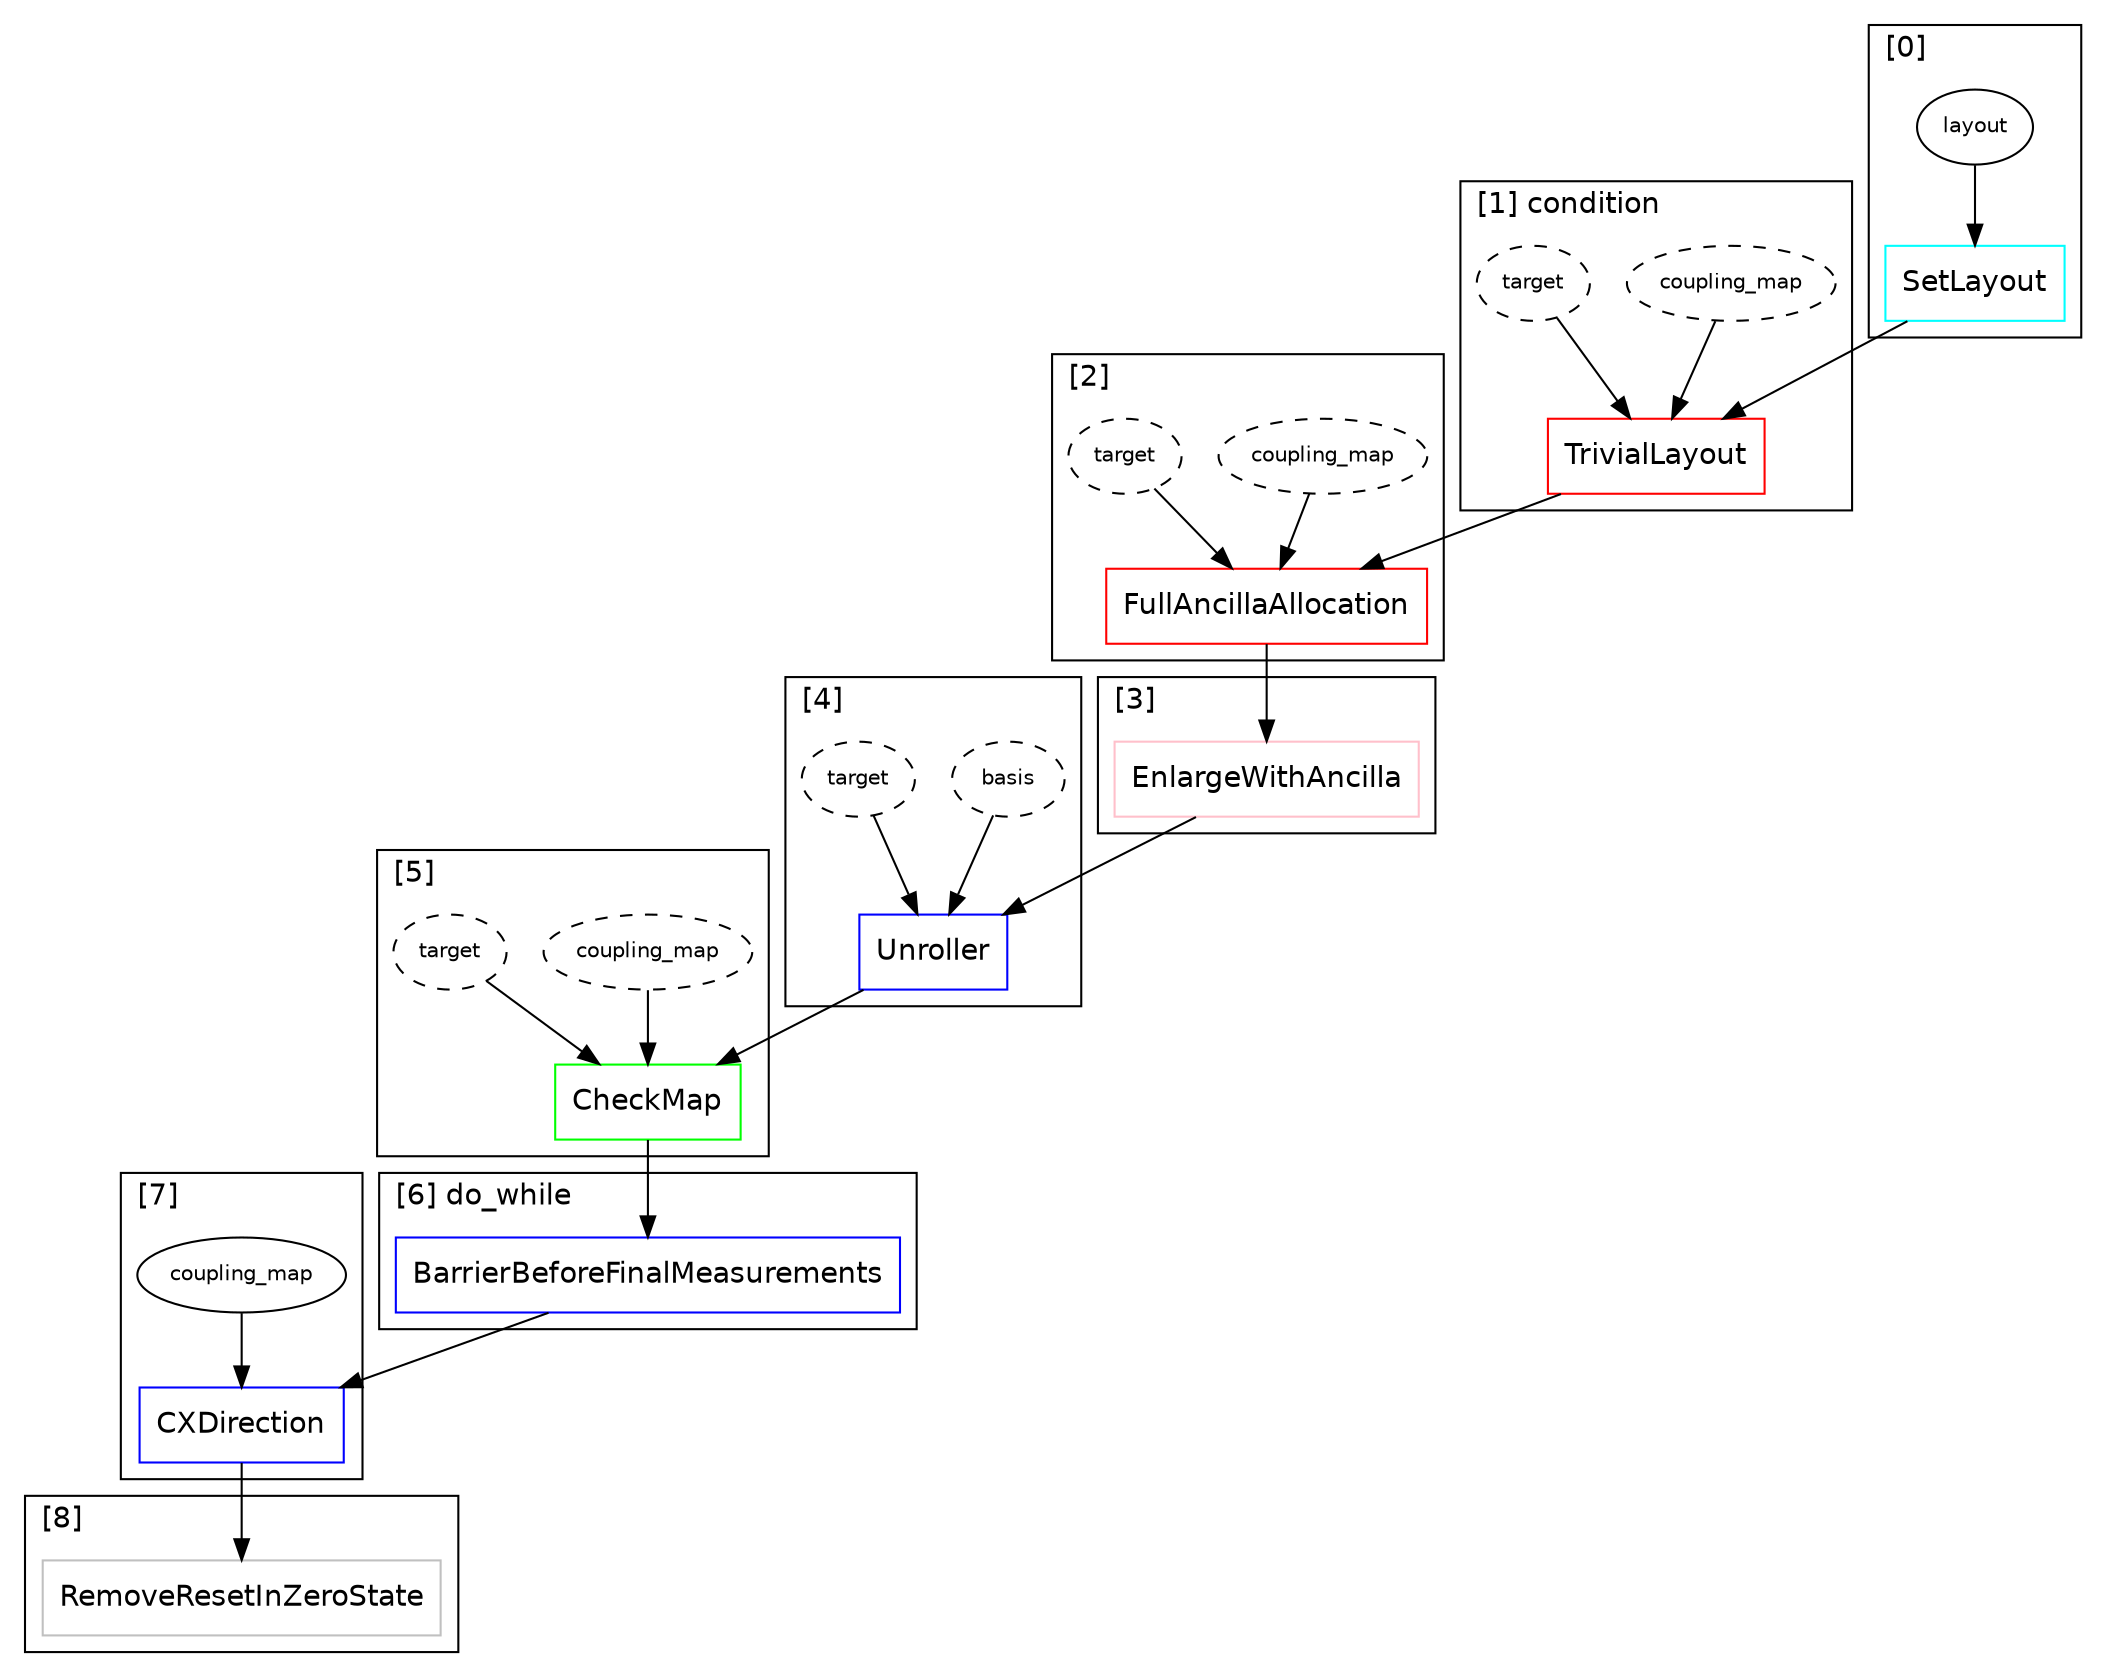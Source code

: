 digraph G {
subgraph cluster_0 {
fontname=helvetica;
label="[0] ";
labeljust=l;
1 [color=cyan, fontname=helvetica, label=SetLayout, shape=rectangle];
2 [color=black, fontname=helvetica, fontsize=10, label=layout, shape=ellipse, style=solid];
2 -> 1;
}

subgraph cluster_3 {
fontname=helvetica;
label="[1] condition";
labeljust=l;
4 [color=red, fontname=helvetica, label=TrivialLayout, shape=rectangle];
5 [color=black, fontname=helvetica, fontsize=10, label=coupling_map, shape=ellipse, style=dashed];
5 -> 4;
6 [color=black, fontname=helvetica, fontsize=10, label=target, shape=ellipse, style=dashed];
6 -> 4;
1 -> 4;
}

subgraph cluster_7 {
fontname=helvetica;
label="[2] ";
labeljust=l;
8 [color=red, fontname=helvetica, label=FullAncillaAllocation, shape=rectangle];
9 [color=black, fontname=helvetica, fontsize=10, label=coupling_map, shape=ellipse, style=dashed];
9 -> 8;
10 [color=black, fontname=helvetica, fontsize=10, label=target, shape=ellipse, style=dashed];
10 -> 8;
4 -> 8;
}

subgraph cluster_11 {
fontname=helvetica;
label="[3] ";
labeljust=l;
12 [color=pink, fontname=helvetica, label=EnlargeWithAncilla, shape=rectangle];
8 -> 12;
}

subgraph cluster_13 {
fontname=helvetica;
label="[4] ";
labeljust=l;
14 [color=blue, fontname=helvetica, label=Unroller, shape=rectangle];
15 [color=black, fontname=helvetica, fontsize=10, label=basis, shape=ellipse, style=dashed];
15 -> 14;
16 [color=black, fontname=helvetica, fontsize=10, label=target, shape=ellipse, style=dashed];
16 -> 14;
12 -> 14;
}

subgraph cluster_17 {
fontname=helvetica;
label="[5] ";
labeljust=l;
18 [color=green, fontname=helvetica, label=CheckMap, shape=rectangle];
19 [color=black, fontname=helvetica, fontsize=10, label=coupling_map, shape=ellipse, style=dashed];
19 -> 18;
20 [color=black, fontname=helvetica, fontsize=10, label=target, shape=ellipse, style=dashed];
20 -> 18;
14 -> 18;
}

subgraph cluster_21 {
fontname=helvetica;
label="[6] do_while";
labeljust=l;
22 [color=blue, fontname=helvetica, label=BarrierBeforeFinalMeasurements, shape=rectangle];
18 -> 22;
}

subgraph cluster_23 {
fontname=helvetica;
label="[7] ";
labeljust=l;
24 [color=blue, fontname=helvetica, label=CXDirection, shape=rectangle];
25 [color=black, fontname=helvetica, fontsize=10, label=coupling_map, shape=ellipse, style=solid];
25 -> 24;
22 -> 24;
}

subgraph cluster_26 {
fontname=helvetica;
label="[8] ";
labeljust=l;
27 [color=grey, fontname=helvetica, label=RemoveResetInZeroState, shape=rectangle];
24 -> 27;
}

}
